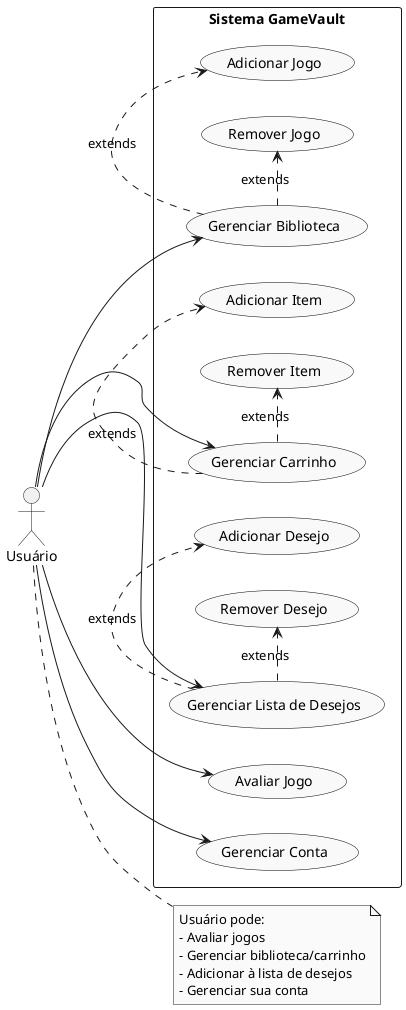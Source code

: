 @startuml casosUso
left to right direction
skinparam monochrome true
skinparam usecase {
  BackgroundColor #F9F9F9
  BorderColor #000000
}

actor Usuário

rectangle "Sistema GameVault" {
  (Avaliar Jogo) as UC1
  (Gerenciar Biblioteca) as UC2
  (Gerenciar Carrinho) as UC3
  (Gerenciar Lista de Desejos) as UC4
  (Gerenciar Conta) as UC5
  
  UC2 .> (Adicionar Jogo) : extends
  UC2 .> (Remover Jogo) : extends
  UC3 .> (Adicionar Item) : extends
  UC3 .> (Remover Item) : extends
  UC4 .> (Adicionar Desejo) : extends
  UC4 .> (Remover Desejo) : extends
  
  Usuário --> UC1
  Usuário --> UC2
  Usuário --> UC3
  Usuário --> UC4
  Usuário --> UC5
}

note right of Usuário
  Usuário pode:
  - Avaliar jogos
  - Gerenciar biblioteca/carrinho
  - Adicionar à lista de desejos
  - Gerenciar sua conta
end note
@enduml